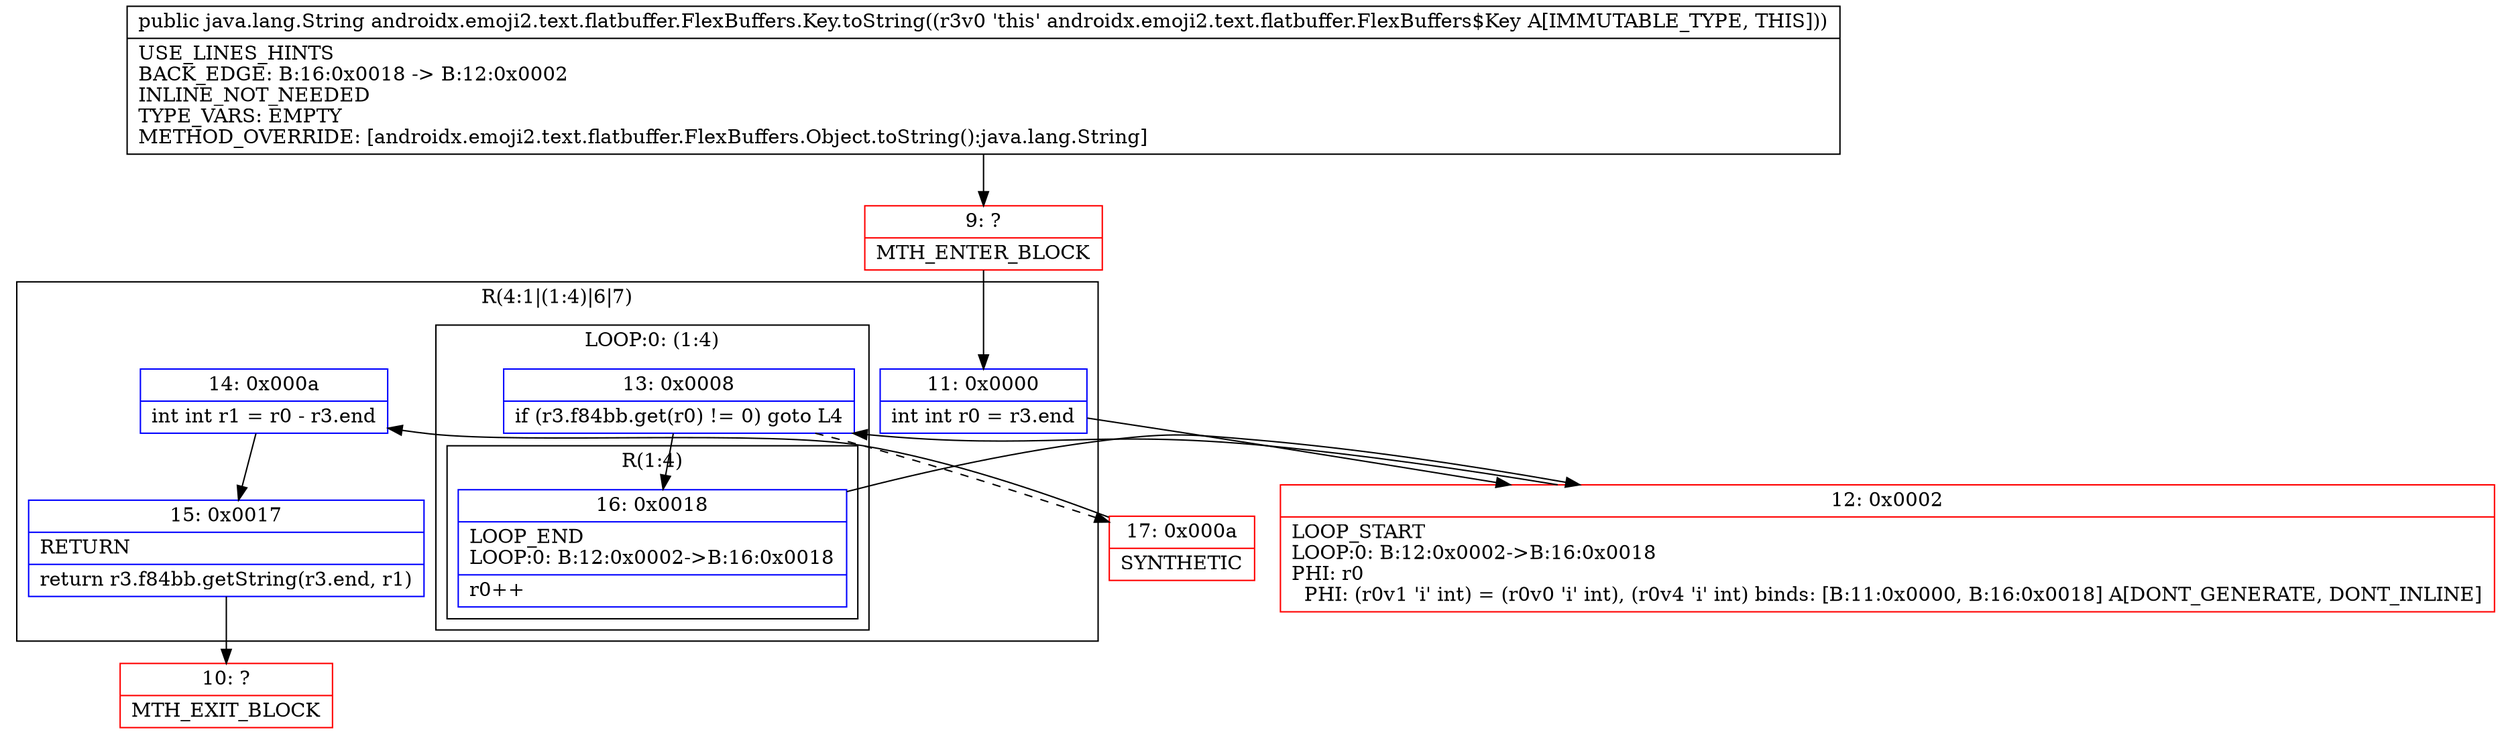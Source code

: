 digraph "CFG forandroidx.emoji2.text.flatbuffer.FlexBuffers.Key.toString()Ljava\/lang\/String;" {
subgraph cluster_Region_1070413743 {
label = "R(4:1|(1:4)|6|7)";
node [shape=record,color=blue];
Node_11 [shape=record,label="{11\:\ 0x0000|int int r0 = r3.end\l}"];
subgraph cluster_LoopRegion_1254796168 {
label = "LOOP:0: (1:4)";
node [shape=record,color=blue];
Node_13 [shape=record,label="{13\:\ 0x0008|if (r3.f84bb.get(r0) != 0) goto L4\l}"];
subgraph cluster_Region_1491339266 {
label = "R(1:4)";
node [shape=record,color=blue];
Node_16 [shape=record,label="{16\:\ 0x0018|LOOP_END\lLOOP:0: B:12:0x0002\-\>B:16:0x0018\l|r0++\l}"];
}
}
Node_14 [shape=record,label="{14\:\ 0x000a|int int r1 = r0 \- r3.end\l}"];
Node_15 [shape=record,label="{15\:\ 0x0017|RETURN\l|return r3.f84bb.getString(r3.end, r1)\l}"];
}
Node_9 [shape=record,color=red,label="{9\:\ ?|MTH_ENTER_BLOCK\l}"];
Node_12 [shape=record,color=red,label="{12\:\ 0x0002|LOOP_START\lLOOP:0: B:12:0x0002\-\>B:16:0x0018\lPHI: r0 \l  PHI: (r0v1 'i' int) = (r0v0 'i' int), (r0v4 'i' int) binds: [B:11:0x0000, B:16:0x0018] A[DONT_GENERATE, DONT_INLINE]\l}"];
Node_17 [shape=record,color=red,label="{17\:\ 0x000a|SYNTHETIC\l}"];
Node_10 [shape=record,color=red,label="{10\:\ ?|MTH_EXIT_BLOCK\l}"];
MethodNode[shape=record,label="{public java.lang.String androidx.emoji2.text.flatbuffer.FlexBuffers.Key.toString((r3v0 'this' androidx.emoji2.text.flatbuffer.FlexBuffers$Key A[IMMUTABLE_TYPE, THIS]))  | USE_LINES_HINTS\lBACK_EDGE: B:16:0x0018 \-\> B:12:0x0002\lINLINE_NOT_NEEDED\lTYPE_VARS: EMPTY\lMETHOD_OVERRIDE: [androidx.emoji2.text.flatbuffer.FlexBuffers.Object.toString():java.lang.String]\l}"];
MethodNode -> Node_9;Node_11 -> Node_12;
Node_13 -> Node_16;
Node_13 -> Node_17[style=dashed];
Node_16 -> Node_12;
Node_14 -> Node_15;
Node_15 -> Node_10;
Node_9 -> Node_11;
Node_12 -> Node_13;
Node_17 -> Node_14;
}

